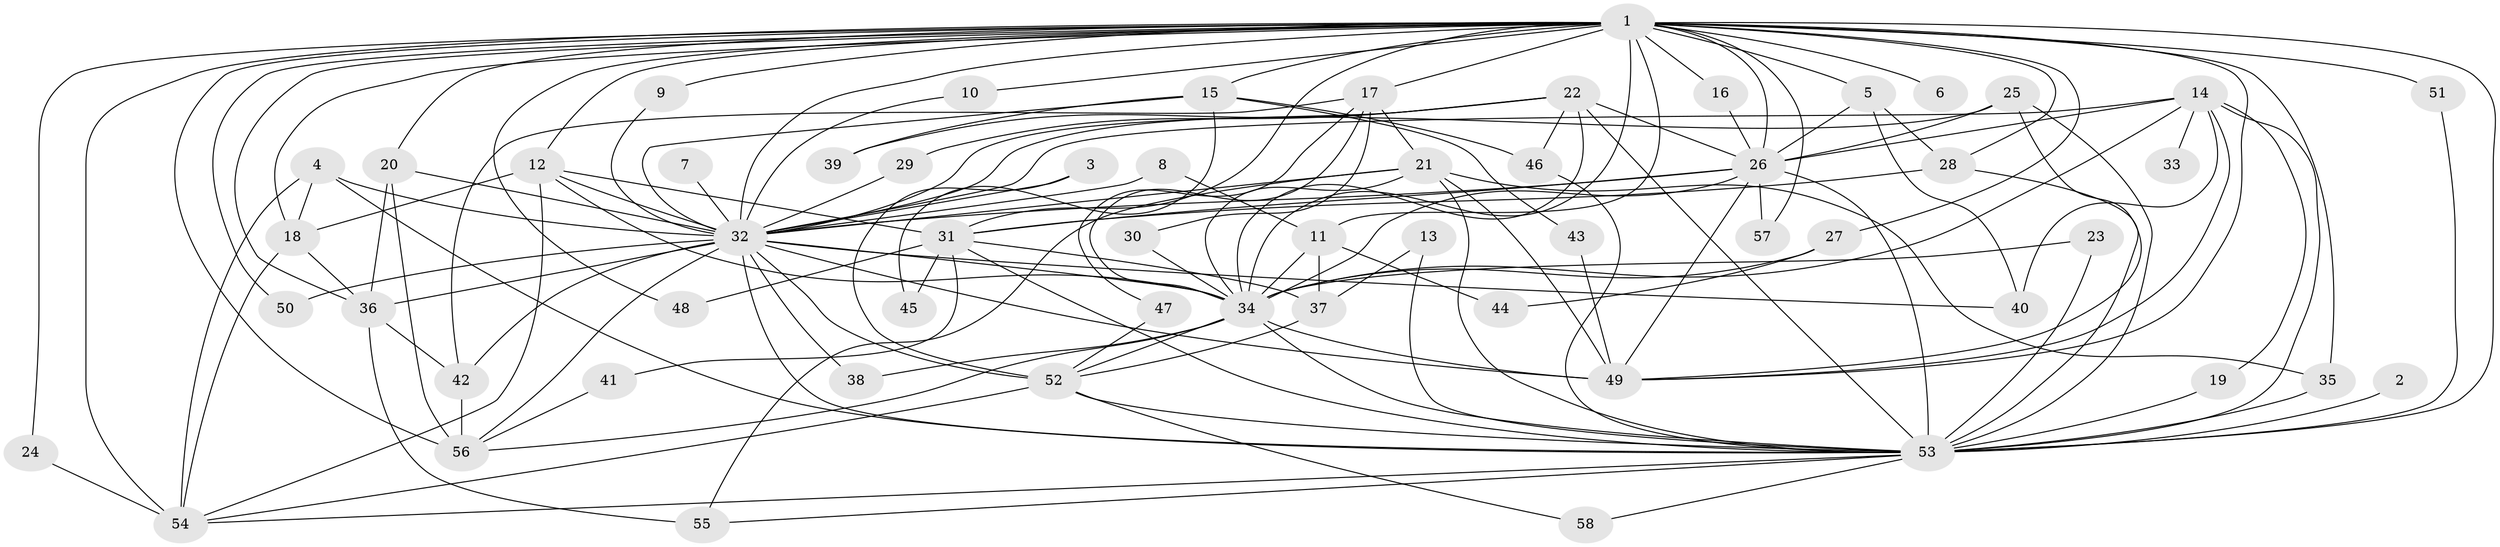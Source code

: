 // original degree distribution, {18: 0.008620689655172414, 14: 0.017241379310344827, 23: 0.017241379310344827, 26: 0.008620689655172414, 19: 0.017241379310344827, 21: 0.008620689655172414, 20: 0.008620689655172414, 3: 0.21551724137931033, 4: 0.08620689655172414, 2: 0.4827586206896552, 8: 0.017241379310344827, 6: 0.04310344827586207, 7: 0.017241379310344827, 5: 0.05172413793103448}
// Generated by graph-tools (version 1.1) at 2025/49/03/09/25 03:49:37]
// undirected, 58 vertices, 146 edges
graph export_dot {
graph [start="1"]
  node [color=gray90,style=filled];
  1;
  2;
  3;
  4;
  5;
  6;
  7;
  8;
  9;
  10;
  11;
  12;
  13;
  14;
  15;
  16;
  17;
  18;
  19;
  20;
  21;
  22;
  23;
  24;
  25;
  26;
  27;
  28;
  29;
  30;
  31;
  32;
  33;
  34;
  35;
  36;
  37;
  38;
  39;
  40;
  41;
  42;
  43;
  44;
  45;
  46;
  47;
  48;
  49;
  50;
  51;
  52;
  53;
  54;
  55;
  56;
  57;
  58;
  1 -- 5 [weight=1.0];
  1 -- 6 [weight=1.0];
  1 -- 9 [weight=1.0];
  1 -- 10 [weight=1.0];
  1 -- 11 [weight=1.0];
  1 -- 12 [weight=1.0];
  1 -- 15 [weight=2.0];
  1 -- 16 [weight=1.0];
  1 -- 17 [weight=2.0];
  1 -- 18 [weight=1.0];
  1 -- 20 [weight=1.0];
  1 -- 24 [weight=1.0];
  1 -- 26 [weight=4.0];
  1 -- 27 [weight=2.0];
  1 -- 28 [weight=1.0];
  1 -- 31 [weight=1.0];
  1 -- 32 [weight=8.0];
  1 -- 34 [weight=4.0];
  1 -- 35 [weight=1.0];
  1 -- 36 [weight=1.0];
  1 -- 48 [weight=1.0];
  1 -- 49 [weight=1.0];
  1 -- 50 [weight=1.0];
  1 -- 51 [weight=2.0];
  1 -- 53 [weight=8.0];
  1 -- 54 [weight=1.0];
  1 -- 56 [weight=2.0];
  1 -- 57 [weight=1.0];
  2 -- 53 [weight=1.0];
  3 -- 32 [weight=1.0];
  3 -- 52 [weight=1.0];
  4 -- 18 [weight=1.0];
  4 -- 32 [weight=1.0];
  4 -- 53 [weight=1.0];
  4 -- 54 [weight=1.0];
  5 -- 26 [weight=1.0];
  5 -- 28 [weight=1.0];
  5 -- 40 [weight=1.0];
  7 -- 32 [weight=2.0];
  8 -- 11 [weight=1.0];
  8 -- 32 [weight=1.0];
  9 -- 32 [weight=1.0];
  10 -- 32 [weight=1.0];
  11 -- 34 [weight=1.0];
  11 -- 37 [weight=2.0];
  11 -- 44 [weight=1.0];
  12 -- 18 [weight=1.0];
  12 -- 31 [weight=2.0];
  12 -- 32 [weight=2.0];
  12 -- 34 [weight=1.0];
  12 -- 54 [weight=1.0];
  13 -- 37 [weight=1.0];
  13 -- 53 [weight=2.0];
  14 -- 19 [weight=1.0];
  14 -- 26 [weight=1.0];
  14 -- 32 [weight=1.0];
  14 -- 33 [weight=1.0];
  14 -- 34 [weight=1.0];
  14 -- 40 [weight=1.0];
  14 -- 49 [weight=1.0];
  14 -- 53 [weight=1.0];
  15 -- 32 [weight=1.0];
  15 -- 39 [weight=1.0];
  15 -- 43 [weight=1.0];
  15 -- 45 [weight=1.0];
  15 -- 46 [weight=1.0];
  16 -- 26 [weight=1.0];
  17 -- 21 [weight=1.0];
  17 -- 30 [weight=1.0];
  17 -- 34 [weight=1.0];
  17 -- 42 [weight=1.0];
  17 -- 47 [weight=1.0];
  18 -- 36 [weight=1.0];
  18 -- 54 [weight=1.0];
  19 -- 53 [weight=1.0];
  20 -- 32 [weight=1.0];
  20 -- 36 [weight=1.0];
  20 -- 56 [weight=1.0];
  21 -- 32 [weight=1.0];
  21 -- 34 [weight=1.0];
  21 -- 35 [weight=1.0];
  21 -- 49 [weight=1.0];
  21 -- 53 [weight=1.0];
  21 -- 55 [weight=1.0];
  22 -- 26 [weight=2.0];
  22 -- 29 [weight=1.0];
  22 -- 32 [weight=1.0];
  22 -- 34 [weight=1.0];
  22 -- 39 [weight=1.0];
  22 -- 46 [weight=1.0];
  22 -- 53 [weight=2.0];
  23 -- 34 [weight=1.0];
  23 -- 53 [weight=1.0];
  24 -- 54 [weight=1.0];
  25 -- 26 [weight=1.0];
  25 -- 32 [weight=1.0];
  25 -- 49 [weight=1.0];
  25 -- 53 [weight=1.0];
  26 -- 31 [weight=1.0];
  26 -- 32 [weight=2.0];
  26 -- 34 [weight=1.0];
  26 -- 49 [weight=1.0];
  26 -- 53 [weight=2.0];
  26 -- 57 [weight=1.0];
  27 -- 34 [weight=1.0];
  27 -- 44 [weight=1.0];
  28 -- 31 [weight=1.0];
  28 -- 53 [weight=1.0];
  29 -- 32 [weight=1.0];
  30 -- 34 [weight=1.0];
  31 -- 37 [weight=1.0];
  31 -- 41 [weight=1.0];
  31 -- 45 [weight=1.0];
  31 -- 48 [weight=1.0];
  31 -- 53 [weight=1.0];
  32 -- 34 [weight=3.0];
  32 -- 36 [weight=1.0];
  32 -- 38 [weight=1.0];
  32 -- 40 [weight=2.0];
  32 -- 42 [weight=1.0];
  32 -- 49 [weight=1.0];
  32 -- 50 [weight=1.0];
  32 -- 52 [weight=1.0];
  32 -- 53 [weight=4.0];
  32 -- 56 [weight=1.0];
  34 -- 38 [weight=1.0];
  34 -- 49 [weight=1.0];
  34 -- 52 [weight=1.0];
  34 -- 53 [weight=2.0];
  34 -- 56 [weight=1.0];
  35 -- 53 [weight=2.0];
  36 -- 42 [weight=1.0];
  36 -- 55 [weight=1.0];
  37 -- 52 [weight=1.0];
  41 -- 56 [weight=1.0];
  42 -- 56 [weight=1.0];
  43 -- 49 [weight=1.0];
  46 -- 53 [weight=1.0];
  47 -- 52 [weight=1.0];
  51 -- 53 [weight=1.0];
  52 -- 53 [weight=1.0];
  52 -- 54 [weight=1.0];
  52 -- 58 [weight=1.0];
  53 -- 54 [weight=1.0];
  53 -- 55 [weight=1.0];
  53 -- 58 [weight=1.0];
}
